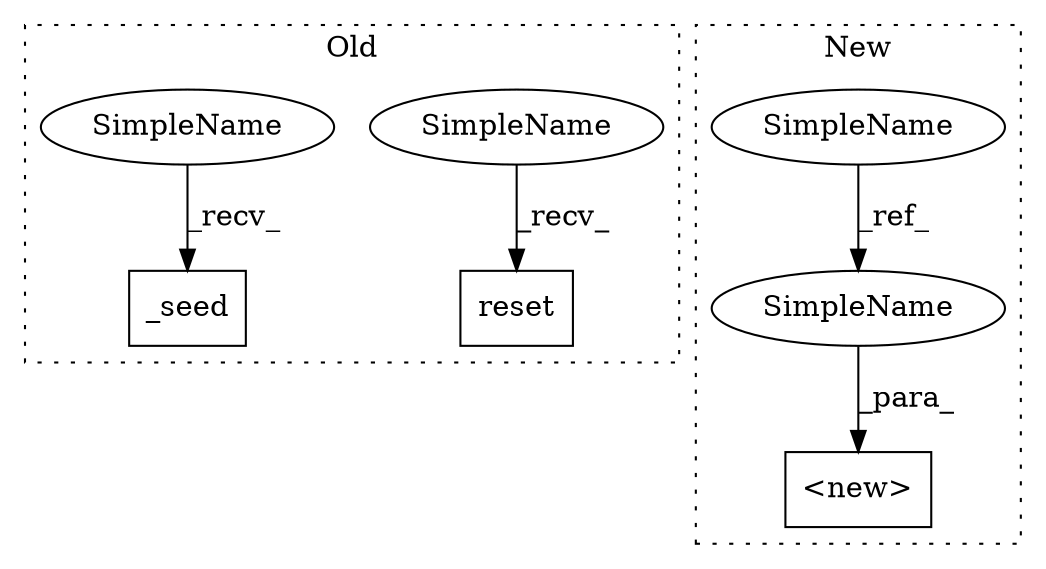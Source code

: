 digraph G {
subgraph cluster0 {
1 [label="reset" a="32" s="638" l="7" shape="box"];
4 [label="_seed" a="32" s="620" l="7" shape="box"];
6 [label="SimpleName" a="42" s="633" l="4" shape="ellipse"];
7 [label="SimpleName" a="42" s="615" l="4" shape="ellipse"];
label = "Old";
style="dotted";
}
subgraph cluster1 {
2 [label="<new>" a="46" s="619,639" l="6,2" shape="box"];
3 [label="SimpleName" a="42" s="208" l="4" shape="ellipse"];
5 [label="SimpleName" a="42" s="635" l="4" shape="ellipse"];
label = "New";
style="dotted";
}
3 -> 5 [label="_ref_"];
5 -> 2 [label="_para_"];
6 -> 1 [label="_recv_"];
7 -> 4 [label="_recv_"];
}